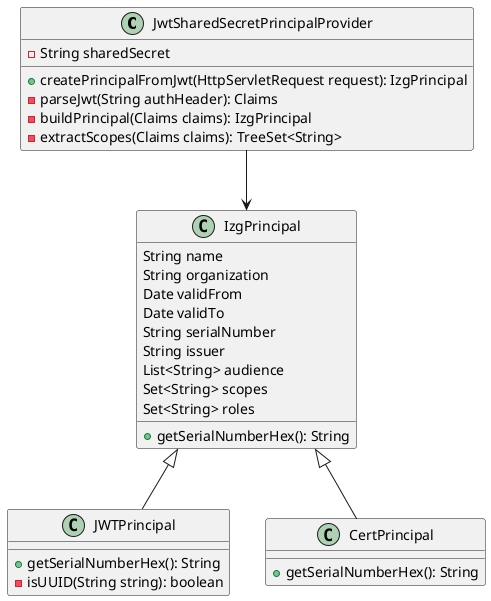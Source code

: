 @startuml
class JwtSharedSecretPrincipalProvider {
    - String sharedSecret
    + createPrincipalFromJwt(HttpServletRequest request): IzgPrincipal
    - parseJwt(String authHeader): Claims
    - buildPrincipal(Claims claims): IzgPrincipal
    - extractScopes(Claims claims): TreeSet<String>
}

class IzgPrincipal {
    String name
    String organization
    Date validFrom
    Date validTo
    String serialNumber
    String issuer
    List<String> audience
    Set<String> scopes
    Set<String> roles
    + getSerialNumberHex(): String
}

class JWTPrincipal {
    + getSerialNumberHex(): String
    - isUUID(String string): boolean
}

class CertPrincipal {
    + getSerialNumberHex(): String
}

JwtSharedSecretPrincipalProvider --> IzgPrincipal
IzgPrincipal <|-- JWTPrincipal
IzgPrincipal <|-- CertPrincipal
@enduml
